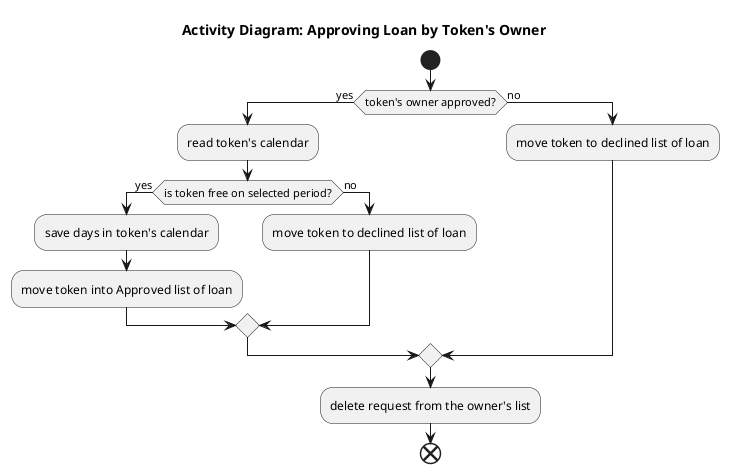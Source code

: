 @startuml
title Activity Diagram: Approving Loan by Token's Owner
start

if (token's owner approved?) then (yes)
  :read token's calendar;
  if (is token free on selected period?) then (yes)
    :save days in token's calendar;
    :move token into Approved list of loan;
  else (no)
    :move token to declined list of loan;
  endif
else (no)
  :move token to declined list of loan;
endif

:delete request from the owner's list;

end
@enduml
